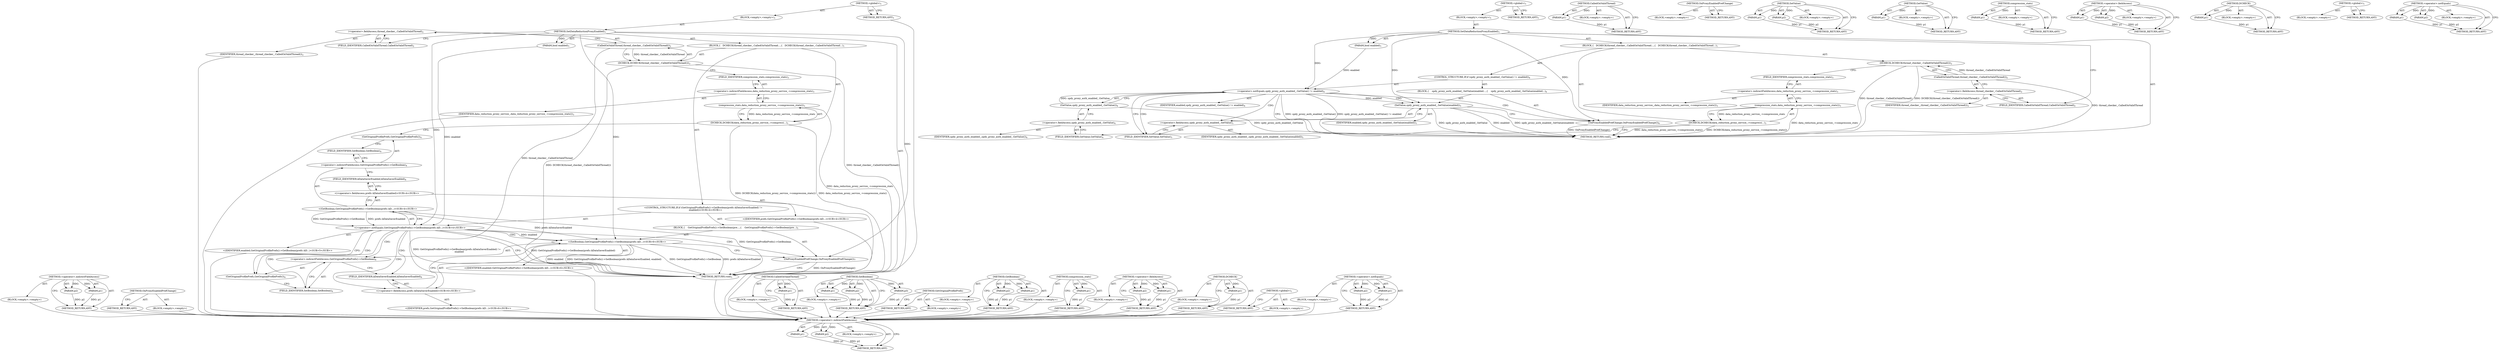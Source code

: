 digraph "&lt;operator&gt;.notEquals" {
vulnerable_69 [label=<(METHOD,&lt;operator&gt;.indirectFieldAccess)>];
vulnerable_70 [label=<(PARAM,p1)>];
vulnerable_71 [label=<(PARAM,p2)>];
vulnerable_72 [label=<(BLOCK,&lt;empty&gt;,&lt;empty&gt;)>];
vulnerable_73 [label=<(METHOD_RETURN,ANY)>];
vulnerable_6 [label=<(METHOD,&lt;global&gt;)<SUB>1</SUB>>];
vulnerable_7 [label=<(BLOCK,&lt;empty&gt;,&lt;empty&gt;)<SUB>1</SUB>>];
vulnerable_8 [label=<(METHOD,SetDataReductionProxyEnabled)<SUB>1</SUB>>];
vulnerable_9 [label=<(PARAM,bool enabled)<SUB>1</SUB>>];
vulnerable_10 [label=<(BLOCK,{
   DCHECK(thread_checker_.CalledOnValidThread...,{
   DCHECK(thread_checker_.CalledOnValidThread...)<SUB>1</SUB>>];
vulnerable_11 [label=<(DCHECK,DCHECK(thread_checker_.CalledOnValidThread()))<SUB>2</SUB>>];
vulnerable_12 [label=<(CalledOnValidThread,thread_checker_.CalledOnValidThread())<SUB>2</SUB>>];
vulnerable_13 [label=<(&lt;operator&gt;.fieldAccess,thread_checker_.CalledOnValidThread)<SUB>2</SUB>>];
vulnerable_14 [label=<(IDENTIFIER,thread_checker_,thread_checker_.CalledOnValidThread())<SUB>2</SUB>>];
vulnerable_15 [label=<(FIELD_IDENTIFIER,CalledOnValidThread,CalledOnValidThread)<SUB>2</SUB>>];
vulnerable_16 [label=<(DCHECK,DCHECK(data_reduction_proxy_service_-&gt;compressi...)<SUB>3</SUB>>];
vulnerable_17 [label=<(compression_stats,data_reduction_proxy_service_-&gt;compression_stats())<SUB>3</SUB>>];
vulnerable_18 [label=<(&lt;operator&gt;.indirectFieldAccess,data_reduction_proxy_service_-&gt;compression_stats)<SUB>3</SUB>>];
vulnerable_19 [label=<(IDENTIFIER,data_reduction_proxy_service_,data_reduction_proxy_service_-&gt;compression_stats())<SUB>3</SUB>>];
vulnerable_20 [label=<(FIELD_IDENTIFIER,compression_stats,compression_stats)<SUB>3</SUB>>];
vulnerable_21 [label=<(CONTROL_STRUCTURE,IF,if (spdy_proxy_auth_enabled_.GetValue() != enabled))<SUB>4</SUB>>];
vulnerable_22 [label=<(&lt;operator&gt;.notEquals,spdy_proxy_auth_enabled_.GetValue() != enabled)<SUB>4</SUB>>];
vulnerable_23 [label=<(GetValue,spdy_proxy_auth_enabled_.GetValue())<SUB>4</SUB>>];
vulnerable_24 [label=<(&lt;operator&gt;.fieldAccess,spdy_proxy_auth_enabled_.GetValue)<SUB>4</SUB>>];
vulnerable_25 [label=<(IDENTIFIER,spdy_proxy_auth_enabled_,spdy_proxy_auth_enabled_.GetValue())<SUB>4</SUB>>];
vulnerable_26 [label=<(FIELD_IDENTIFIER,GetValue,GetValue)<SUB>4</SUB>>];
vulnerable_27 [label=<(IDENTIFIER,enabled,spdy_proxy_auth_enabled_.GetValue() != enabled)<SUB>4</SUB>>];
vulnerable_28 [label=<(BLOCK,{
    spdy_proxy_auth_enabled_.SetValue(enabled...,{
    spdy_proxy_auth_enabled_.SetValue(enabled...)<SUB>4</SUB>>];
vulnerable_29 [label=<(SetValue,spdy_proxy_auth_enabled_.SetValue(enabled))<SUB>5</SUB>>];
vulnerable_30 [label=<(&lt;operator&gt;.fieldAccess,spdy_proxy_auth_enabled_.SetValue)<SUB>5</SUB>>];
vulnerable_31 [label=<(IDENTIFIER,spdy_proxy_auth_enabled_,spdy_proxy_auth_enabled_.SetValue(enabled))<SUB>5</SUB>>];
vulnerable_32 [label=<(FIELD_IDENTIFIER,SetValue,SetValue)<SUB>5</SUB>>];
vulnerable_33 [label=<(IDENTIFIER,enabled,spdy_proxy_auth_enabled_.SetValue(enabled))<SUB>5</SUB>>];
vulnerable_34 [label=<(OnProxyEnabledPrefChange,OnProxyEnabledPrefChange())<SUB>6</SUB>>];
vulnerable_35 [label=<(METHOD_RETURN,void)<SUB>1</SUB>>];
vulnerable_37 [label=<(METHOD_RETURN,ANY)<SUB>1</SUB>>];
vulnerable_56 [label=<(METHOD,CalledOnValidThread)>];
vulnerable_57 [label=<(PARAM,p1)>];
vulnerable_58 [label=<(BLOCK,&lt;empty&gt;,&lt;empty&gt;)>];
vulnerable_59 [label=<(METHOD_RETURN,ANY)>];
vulnerable_88 [label=<(METHOD,OnProxyEnabledPrefChange)>];
vulnerable_89 [label=<(BLOCK,&lt;empty&gt;,&lt;empty&gt;)>];
vulnerable_90 [label=<(METHOD_RETURN,ANY)>];
vulnerable_83 [label=<(METHOD,SetValue)>];
vulnerable_84 [label=<(PARAM,p1)>];
vulnerable_85 [label=<(PARAM,p2)>];
vulnerable_86 [label=<(BLOCK,&lt;empty&gt;,&lt;empty&gt;)>];
vulnerable_87 [label=<(METHOD_RETURN,ANY)>];
vulnerable_79 [label=<(METHOD,GetValue)>];
vulnerable_80 [label=<(PARAM,p1)>];
vulnerable_81 [label=<(BLOCK,&lt;empty&gt;,&lt;empty&gt;)>];
vulnerable_82 [label=<(METHOD_RETURN,ANY)>];
vulnerable_65 [label=<(METHOD,compression_stats)>];
vulnerable_66 [label=<(PARAM,p1)>];
vulnerable_67 [label=<(BLOCK,&lt;empty&gt;,&lt;empty&gt;)>];
vulnerable_68 [label=<(METHOD_RETURN,ANY)>];
vulnerable_60 [label=<(METHOD,&lt;operator&gt;.fieldAccess)>];
vulnerable_61 [label=<(PARAM,p1)>];
vulnerable_62 [label=<(PARAM,p2)>];
vulnerable_63 [label=<(BLOCK,&lt;empty&gt;,&lt;empty&gt;)>];
vulnerable_64 [label=<(METHOD_RETURN,ANY)>];
vulnerable_52 [label=<(METHOD,DCHECK)>];
vulnerable_53 [label=<(PARAM,p1)>];
vulnerable_54 [label=<(BLOCK,&lt;empty&gt;,&lt;empty&gt;)>];
vulnerable_55 [label=<(METHOD_RETURN,ANY)>];
vulnerable_46 [label=<(METHOD,&lt;global&gt;)<SUB>1</SUB>>];
vulnerable_47 [label=<(BLOCK,&lt;empty&gt;,&lt;empty&gt;)>];
vulnerable_48 [label=<(METHOD_RETURN,ANY)>];
vulnerable_74 [label=<(METHOD,&lt;operator&gt;.notEquals)>];
vulnerable_75 [label=<(PARAM,p1)>];
vulnerable_76 [label=<(PARAM,p2)>];
vulnerable_77 [label=<(BLOCK,&lt;empty&gt;,&lt;empty&gt;)>];
vulnerable_78 [label=<(METHOD_RETURN,ANY)>];
fixed_75 [label=<(METHOD,&lt;operator&gt;.indirectFieldAccess)>];
fixed_76 [label=<(PARAM,p1)>];
fixed_77 [label=<(PARAM,p2)>];
fixed_78 [label=<(BLOCK,&lt;empty&gt;,&lt;empty&gt;)>];
fixed_79 [label=<(METHOD_RETURN,ANY)>];
fixed_99 [label=<(METHOD,OnProxyEnabledPrefChange)>];
fixed_100 [label=<(BLOCK,&lt;empty&gt;,&lt;empty&gt;)>];
fixed_101 [label=<(METHOD_RETURN,ANY)>];
fixed_6 [label=<(METHOD,&lt;global&gt;)<SUB>1</SUB>>];
fixed_7 [label=<(BLOCK,&lt;empty&gt;,&lt;empty&gt;)<SUB>1</SUB>>];
fixed_8 [label=<(METHOD,SetDataReductionProxyEnabled)<SUB>1</SUB>>];
fixed_9 [label=<(PARAM,bool enabled)<SUB>1</SUB>>];
fixed_10 [label=<(BLOCK,{
   DCHECK(thread_checker_.CalledOnValidThread...,{
   DCHECK(thread_checker_.CalledOnValidThread...)<SUB>1</SUB>>];
fixed_11 [label=<(DCHECK,DCHECK(thread_checker_.CalledOnValidThread()))<SUB>2</SUB>>];
fixed_12 [label=<(CalledOnValidThread,thread_checker_.CalledOnValidThread())<SUB>2</SUB>>];
fixed_13 [label=<(&lt;operator&gt;.fieldAccess,thread_checker_.CalledOnValidThread)<SUB>2</SUB>>];
fixed_14 [label=<(IDENTIFIER,thread_checker_,thread_checker_.CalledOnValidThread())<SUB>2</SUB>>];
fixed_15 [label=<(FIELD_IDENTIFIER,CalledOnValidThread,CalledOnValidThread)<SUB>2</SUB>>];
fixed_16 [label=<(DCHECK,DCHECK(data_reduction_proxy_service_-&gt;compressi...)<SUB>3</SUB>>];
fixed_17 [label=<(compression_stats,data_reduction_proxy_service_-&gt;compression_stats())<SUB>3</SUB>>];
fixed_18 [label=<(&lt;operator&gt;.indirectFieldAccess,data_reduction_proxy_service_-&gt;compression_stats)<SUB>3</SUB>>];
fixed_19 [label=<(IDENTIFIER,data_reduction_proxy_service_,data_reduction_proxy_service_-&gt;compression_stats())<SUB>3</SUB>>];
fixed_20 [label=<(FIELD_IDENTIFIER,compression_stats,compression_stats)<SUB>3</SUB>>];
fixed_21 [label="<(CONTROL_STRUCTURE,IF,if (GetOriginalProfilePrefs()-&gt;GetBoolean(prefs::kDataSaverEnabled) !=
      enabled))<SUB>4</SUB>>"];
fixed_22 [label="<(&lt;operator&gt;.notEquals,GetOriginalProfilePrefs()-&gt;GetBoolean(prefs::kD...)<SUB>4</SUB>>"];
fixed_23 [label="<(GetBoolean,GetOriginalProfilePrefs()-&gt;GetBoolean(prefs::kD...)<SUB>4</SUB>>"];
fixed_24 [label=<(&lt;operator&gt;.indirectFieldAccess,GetOriginalProfilePrefs()-&gt;GetBoolean)<SUB>4</SUB>>];
fixed_25 [label=<(GetOriginalProfilePrefs,GetOriginalProfilePrefs())<SUB>4</SUB>>];
fixed_26 [label=<(FIELD_IDENTIFIER,GetBoolean,GetBoolean)<SUB>4</SUB>>];
fixed_27 [label="<(&lt;operator&gt;.fieldAccess,prefs::kDataSaverEnabled)<SUB>4</SUB>>"];
fixed_28 [label="<(IDENTIFIER,prefs,GetOriginalProfilePrefs()-&gt;GetBoolean(prefs::kD...)<SUB>4</SUB>>"];
fixed_29 [label=<(FIELD_IDENTIFIER,kDataSaverEnabled,kDataSaverEnabled)<SUB>4</SUB>>];
fixed_30 [label="<(IDENTIFIER,enabled,GetOriginalProfilePrefs()-&gt;GetBoolean(prefs::kD...)<SUB>5</SUB>>"];
fixed_31 [label=<(BLOCK,{
    GetOriginalProfilePrefs()-&gt;SetBoolean(pre...,{
    GetOriginalProfilePrefs()-&gt;SetBoolean(pre...)<SUB>5</SUB>>];
fixed_32 [label="<(SetBoolean,GetOriginalProfilePrefs()-&gt;SetBoolean(prefs::kD...)<SUB>6</SUB>>"];
fixed_33 [label=<(&lt;operator&gt;.indirectFieldAccess,GetOriginalProfilePrefs()-&gt;SetBoolean)<SUB>6</SUB>>];
fixed_34 [label=<(GetOriginalProfilePrefs,GetOriginalProfilePrefs())<SUB>6</SUB>>];
fixed_35 [label=<(FIELD_IDENTIFIER,SetBoolean,SetBoolean)<SUB>6</SUB>>];
fixed_36 [label="<(&lt;operator&gt;.fieldAccess,prefs::kDataSaverEnabled)<SUB>6</SUB>>"];
fixed_37 [label="<(IDENTIFIER,prefs,GetOriginalProfilePrefs()-&gt;SetBoolean(prefs::kD...)<SUB>6</SUB>>"];
fixed_38 [label=<(FIELD_IDENTIFIER,kDataSaverEnabled,kDataSaverEnabled)<SUB>6</SUB>>];
fixed_39 [label="<(IDENTIFIER,enabled,GetOriginalProfilePrefs()-&gt;SetBoolean(prefs::kD...)<SUB>6</SUB>>"];
fixed_40 [label=<(OnProxyEnabledPrefChange,OnProxyEnabledPrefChange())<SUB>7</SUB>>];
fixed_41 [label=<(METHOD_RETURN,void)<SUB>1</SUB>>];
fixed_43 [label=<(METHOD_RETURN,ANY)<SUB>1</SUB>>];
fixed_62 [label=<(METHOD,CalledOnValidThread)>];
fixed_63 [label=<(PARAM,p1)>];
fixed_64 [label=<(BLOCK,&lt;empty&gt;,&lt;empty&gt;)>];
fixed_65 [label=<(METHOD_RETURN,ANY)>];
fixed_93 [label=<(METHOD,SetBoolean)>];
fixed_94 [label=<(PARAM,p1)>];
fixed_95 [label=<(PARAM,p2)>];
fixed_96 [label=<(PARAM,p3)>];
fixed_97 [label=<(BLOCK,&lt;empty&gt;,&lt;empty&gt;)>];
fixed_98 [label=<(METHOD_RETURN,ANY)>];
fixed_90 [label=<(METHOD,GetOriginalProfilePrefs)>];
fixed_91 [label=<(BLOCK,&lt;empty&gt;,&lt;empty&gt;)>];
fixed_92 [label=<(METHOD_RETURN,ANY)>];
fixed_85 [label=<(METHOD,GetBoolean)>];
fixed_86 [label=<(PARAM,p1)>];
fixed_87 [label=<(PARAM,p2)>];
fixed_88 [label=<(BLOCK,&lt;empty&gt;,&lt;empty&gt;)>];
fixed_89 [label=<(METHOD_RETURN,ANY)>];
fixed_71 [label=<(METHOD,compression_stats)>];
fixed_72 [label=<(PARAM,p1)>];
fixed_73 [label=<(BLOCK,&lt;empty&gt;,&lt;empty&gt;)>];
fixed_74 [label=<(METHOD_RETURN,ANY)>];
fixed_66 [label=<(METHOD,&lt;operator&gt;.fieldAccess)>];
fixed_67 [label=<(PARAM,p1)>];
fixed_68 [label=<(PARAM,p2)>];
fixed_69 [label=<(BLOCK,&lt;empty&gt;,&lt;empty&gt;)>];
fixed_70 [label=<(METHOD_RETURN,ANY)>];
fixed_58 [label=<(METHOD,DCHECK)>];
fixed_59 [label=<(PARAM,p1)>];
fixed_60 [label=<(BLOCK,&lt;empty&gt;,&lt;empty&gt;)>];
fixed_61 [label=<(METHOD_RETURN,ANY)>];
fixed_52 [label=<(METHOD,&lt;global&gt;)<SUB>1</SUB>>];
fixed_53 [label=<(BLOCK,&lt;empty&gt;,&lt;empty&gt;)>];
fixed_54 [label=<(METHOD_RETURN,ANY)>];
fixed_80 [label=<(METHOD,&lt;operator&gt;.notEquals)>];
fixed_81 [label=<(PARAM,p1)>];
fixed_82 [label=<(PARAM,p2)>];
fixed_83 [label=<(BLOCK,&lt;empty&gt;,&lt;empty&gt;)>];
fixed_84 [label=<(METHOD_RETURN,ANY)>];
vulnerable_69 -> vulnerable_70  [key=0, label="AST: "];
vulnerable_69 -> vulnerable_70  [key=1, label="DDG: "];
vulnerable_69 -> vulnerable_72  [key=0, label="AST: "];
vulnerable_69 -> vulnerable_71  [key=0, label="AST: "];
vulnerable_69 -> vulnerable_71  [key=1, label="DDG: "];
vulnerable_69 -> vulnerable_73  [key=0, label="AST: "];
vulnerable_69 -> vulnerable_73  [key=1, label="CFG: "];
vulnerable_70 -> vulnerable_73  [key=0, label="DDG: p1"];
vulnerable_71 -> vulnerable_73  [key=0, label="DDG: p2"];
vulnerable_6 -> vulnerable_7  [key=0, label="AST: "];
vulnerable_6 -> vulnerable_37  [key=0, label="AST: "];
vulnerable_6 -> vulnerable_37  [key=1, label="CFG: "];
vulnerable_7 -> vulnerable_8  [key=0, label="AST: "];
vulnerable_8 -> vulnerable_9  [key=0, label="AST: "];
vulnerable_8 -> vulnerable_9  [key=1, label="DDG: "];
vulnerable_8 -> vulnerable_10  [key=0, label="AST: "];
vulnerable_8 -> vulnerable_35  [key=0, label="AST: "];
vulnerable_8 -> vulnerable_15  [key=0, label="CFG: "];
vulnerable_8 -> vulnerable_22  [key=0, label="DDG: "];
vulnerable_8 -> vulnerable_34  [key=0, label="DDG: "];
vulnerable_8 -> vulnerable_29  [key=0, label="DDG: "];
vulnerable_9 -> vulnerable_22  [key=0, label="DDG: enabled"];
vulnerable_10 -> vulnerable_11  [key=0, label="AST: "];
vulnerable_10 -> vulnerable_16  [key=0, label="AST: "];
vulnerable_10 -> vulnerable_21  [key=0, label="AST: "];
vulnerable_11 -> vulnerable_12  [key=0, label="AST: "];
vulnerable_11 -> vulnerable_20  [key=0, label="CFG: "];
vulnerable_11 -> vulnerable_35  [key=0, label="DDG: thread_checker_.CalledOnValidThread()"];
vulnerable_11 -> vulnerable_35  [key=1, label="DDG: DCHECK(thread_checker_.CalledOnValidThread())"];
vulnerable_12 -> vulnerable_13  [key=0, label="AST: "];
vulnerable_12 -> vulnerable_11  [key=0, label="CFG: "];
vulnerable_12 -> vulnerable_11  [key=1, label="DDG: thread_checker_.CalledOnValidThread"];
vulnerable_12 -> vulnerable_35  [key=0, label="DDG: thread_checker_.CalledOnValidThread"];
vulnerable_13 -> vulnerable_14  [key=0, label="AST: "];
vulnerable_13 -> vulnerable_15  [key=0, label="AST: "];
vulnerable_13 -> vulnerable_12  [key=0, label="CFG: "];
vulnerable_15 -> vulnerable_13  [key=0, label="CFG: "];
vulnerable_16 -> vulnerable_17  [key=0, label="AST: "];
vulnerable_16 -> vulnerable_26  [key=0, label="CFG: "];
vulnerable_16 -> vulnerable_35  [key=0, label="DDG: data_reduction_proxy_service_-&gt;compression_stats()"];
vulnerable_16 -> vulnerable_35  [key=1, label="DDG: DCHECK(data_reduction_proxy_service_-&gt;compression_stats())"];
vulnerable_17 -> vulnerable_18  [key=0, label="AST: "];
vulnerable_17 -> vulnerable_16  [key=0, label="CFG: "];
vulnerable_17 -> vulnerable_16  [key=1, label="DDG: data_reduction_proxy_service_-&gt;compression_stats"];
vulnerable_17 -> vulnerable_35  [key=0, label="DDG: data_reduction_proxy_service_-&gt;compression_stats"];
vulnerable_18 -> vulnerable_19  [key=0, label="AST: "];
vulnerable_18 -> vulnerable_20  [key=0, label="AST: "];
vulnerable_18 -> vulnerable_17  [key=0, label="CFG: "];
vulnerable_20 -> vulnerable_18  [key=0, label="CFG: "];
vulnerable_21 -> vulnerable_22  [key=0, label="AST: "];
vulnerable_21 -> vulnerable_28  [key=0, label="AST: "];
vulnerable_22 -> vulnerable_23  [key=0, label="AST: "];
vulnerable_22 -> vulnerable_27  [key=0, label="AST: "];
vulnerable_22 -> vulnerable_35  [key=0, label="CFG: "];
vulnerable_22 -> vulnerable_35  [key=1, label="DDG: spdy_proxy_auth_enabled_.GetValue()"];
vulnerable_22 -> vulnerable_35  [key=2, label="DDG: spdy_proxy_auth_enabled_.GetValue() != enabled"];
vulnerable_22 -> vulnerable_32  [key=0, label="CFG: "];
vulnerable_22 -> vulnerable_32  [key=1, label="CDG: "];
vulnerable_22 -> vulnerable_29  [key=0, label="DDG: enabled"];
vulnerable_22 -> vulnerable_29  [key=1, label="CDG: "];
vulnerable_22 -> vulnerable_30  [key=0, label="CDG: "];
vulnerable_22 -> vulnerable_34  [key=0, label="CDG: "];
vulnerable_23 -> vulnerable_24  [key=0, label="AST: "];
vulnerable_23 -> vulnerable_22  [key=0, label="CFG: "];
vulnerable_23 -> vulnerable_22  [key=1, label="DDG: spdy_proxy_auth_enabled_.GetValue"];
vulnerable_23 -> vulnerable_35  [key=0, label="DDG: spdy_proxy_auth_enabled_.GetValue"];
vulnerable_24 -> vulnerable_25  [key=0, label="AST: "];
vulnerable_24 -> vulnerable_26  [key=0, label="AST: "];
vulnerable_24 -> vulnerable_23  [key=0, label="CFG: "];
vulnerable_26 -> vulnerable_24  [key=0, label="CFG: "];
vulnerable_28 -> vulnerable_29  [key=0, label="AST: "];
vulnerable_28 -> vulnerable_34  [key=0, label="AST: "];
vulnerable_29 -> vulnerable_30  [key=0, label="AST: "];
vulnerable_29 -> vulnerable_33  [key=0, label="AST: "];
vulnerable_29 -> vulnerable_34  [key=0, label="CFG: "];
vulnerable_29 -> vulnerable_35  [key=0, label="DDG: spdy_proxy_auth_enabled_.SetValue"];
vulnerable_29 -> vulnerable_35  [key=1, label="DDG: enabled"];
vulnerable_29 -> vulnerable_35  [key=2, label="DDG: spdy_proxy_auth_enabled_.SetValue(enabled)"];
vulnerable_30 -> vulnerable_31  [key=0, label="AST: "];
vulnerable_30 -> vulnerable_32  [key=0, label="AST: "];
vulnerable_30 -> vulnerable_29  [key=0, label="CFG: "];
vulnerable_32 -> vulnerable_30  [key=0, label="CFG: "];
vulnerable_34 -> vulnerable_35  [key=0, label="CFG: "];
vulnerable_34 -> vulnerable_35  [key=1, label="DDG: OnProxyEnabledPrefChange()"];
vulnerable_56 -> vulnerable_57  [key=0, label="AST: "];
vulnerable_56 -> vulnerable_57  [key=1, label="DDG: "];
vulnerable_56 -> vulnerable_58  [key=0, label="AST: "];
vulnerable_56 -> vulnerable_59  [key=0, label="AST: "];
vulnerable_56 -> vulnerable_59  [key=1, label="CFG: "];
vulnerable_57 -> vulnerable_59  [key=0, label="DDG: p1"];
vulnerable_88 -> vulnerable_89  [key=0, label="AST: "];
vulnerable_88 -> vulnerable_90  [key=0, label="AST: "];
vulnerable_88 -> vulnerable_90  [key=1, label="CFG: "];
vulnerable_83 -> vulnerable_84  [key=0, label="AST: "];
vulnerable_83 -> vulnerable_84  [key=1, label="DDG: "];
vulnerable_83 -> vulnerable_86  [key=0, label="AST: "];
vulnerable_83 -> vulnerable_85  [key=0, label="AST: "];
vulnerable_83 -> vulnerable_85  [key=1, label="DDG: "];
vulnerable_83 -> vulnerable_87  [key=0, label="AST: "];
vulnerable_83 -> vulnerable_87  [key=1, label="CFG: "];
vulnerable_84 -> vulnerable_87  [key=0, label="DDG: p1"];
vulnerable_85 -> vulnerable_87  [key=0, label="DDG: p2"];
vulnerable_79 -> vulnerable_80  [key=0, label="AST: "];
vulnerable_79 -> vulnerable_80  [key=1, label="DDG: "];
vulnerable_79 -> vulnerable_81  [key=0, label="AST: "];
vulnerable_79 -> vulnerable_82  [key=0, label="AST: "];
vulnerable_79 -> vulnerable_82  [key=1, label="CFG: "];
vulnerable_80 -> vulnerable_82  [key=0, label="DDG: p1"];
vulnerable_65 -> vulnerable_66  [key=0, label="AST: "];
vulnerable_65 -> vulnerable_66  [key=1, label="DDG: "];
vulnerable_65 -> vulnerable_67  [key=0, label="AST: "];
vulnerable_65 -> vulnerable_68  [key=0, label="AST: "];
vulnerable_65 -> vulnerable_68  [key=1, label="CFG: "];
vulnerable_66 -> vulnerable_68  [key=0, label="DDG: p1"];
vulnerable_60 -> vulnerable_61  [key=0, label="AST: "];
vulnerable_60 -> vulnerable_61  [key=1, label="DDG: "];
vulnerable_60 -> vulnerable_63  [key=0, label="AST: "];
vulnerable_60 -> vulnerable_62  [key=0, label="AST: "];
vulnerable_60 -> vulnerable_62  [key=1, label="DDG: "];
vulnerable_60 -> vulnerable_64  [key=0, label="AST: "];
vulnerable_60 -> vulnerable_64  [key=1, label="CFG: "];
vulnerable_61 -> vulnerable_64  [key=0, label="DDG: p1"];
vulnerable_62 -> vulnerable_64  [key=0, label="DDG: p2"];
vulnerable_52 -> vulnerable_53  [key=0, label="AST: "];
vulnerable_52 -> vulnerable_53  [key=1, label="DDG: "];
vulnerable_52 -> vulnerable_54  [key=0, label="AST: "];
vulnerable_52 -> vulnerable_55  [key=0, label="AST: "];
vulnerable_52 -> vulnerable_55  [key=1, label="CFG: "];
vulnerable_53 -> vulnerable_55  [key=0, label="DDG: p1"];
vulnerable_46 -> vulnerable_47  [key=0, label="AST: "];
vulnerable_46 -> vulnerable_48  [key=0, label="AST: "];
vulnerable_46 -> vulnerable_48  [key=1, label="CFG: "];
vulnerable_74 -> vulnerable_75  [key=0, label="AST: "];
vulnerable_74 -> vulnerable_75  [key=1, label="DDG: "];
vulnerable_74 -> vulnerable_77  [key=0, label="AST: "];
vulnerable_74 -> vulnerable_76  [key=0, label="AST: "];
vulnerable_74 -> vulnerable_76  [key=1, label="DDG: "];
vulnerable_74 -> vulnerable_78  [key=0, label="AST: "];
vulnerable_74 -> vulnerable_78  [key=1, label="CFG: "];
vulnerable_75 -> vulnerable_78  [key=0, label="DDG: p1"];
vulnerable_76 -> vulnerable_78  [key=0, label="DDG: p2"];
fixed_75 -> fixed_76  [key=0, label="AST: "];
fixed_75 -> fixed_76  [key=1, label="DDG: "];
fixed_75 -> fixed_78  [key=0, label="AST: "];
fixed_75 -> fixed_77  [key=0, label="AST: "];
fixed_75 -> fixed_77  [key=1, label="DDG: "];
fixed_75 -> fixed_79  [key=0, label="AST: "];
fixed_75 -> fixed_79  [key=1, label="CFG: "];
fixed_76 -> fixed_79  [key=0, label="DDG: p1"];
fixed_77 -> fixed_79  [key=0, label="DDG: p2"];
fixed_78 -> vulnerable_69  [key=0];
fixed_79 -> vulnerable_69  [key=0];
fixed_99 -> fixed_100  [key=0, label="AST: "];
fixed_99 -> fixed_101  [key=0, label="AST: "];
fixed_99 -> fixed_101  [key=1, label="CFG: "];
fixed_100 -> vulnerable_69  [key=0];
fixed_101 -> vulnerable_69  [key=0];
fixed_6 -> fixed_7  [key=0, label="AST: "];
fixed_6 -> fixed_43  [key=0, label="AST: "];
fixed_6 -> fixed_43  [key=1, label="CFG: "];
fixed_7 -> fixed_8  [key=0, label="AST: "];
fixed_8 -> fixed_9  [key=0, label="AST: "];
fixed_8 -> fixed_9  [key=1, label="DDG: "];
fixed_8 -> fixed_10  [key=0, label="AST: "];
fixed_8 -> fixed_41  [key=0, label="AST: "];
fixed_8 -> fixed_15  [key=0, label="CFG: "];
fixed_8 -> fixed_22  [key=0, label="DDG: "];
fixed_8 -> fixed_40  [key=0, label="DDG: "];
fixed_8 -> fixed_32  [key=0, label="DDG: "];
fixed_9 -> fixed_22  [key=0, label="DDG: enabled"];
fixed_10 -> fixed_11  [key=0, label="AST: "];
fixed_10 -> fixed_16  [key=0, label="AST: "];
fixed_10 -> fixed_21  [key=0, label="AST: "];
fixed_11 -> fixed_12  [key=0, label="AST: "];
fixed_11 -> fixed_20  [key=0, label="CFG: "];
fixed_11 -> fixed_41  [key=0, label="DDG: thread_checker_.CalledOnValidThread()"];
fixed_11 -> fixed_41  [key=1, label="DDG: DCHECK(thread_checker_.CalledOnValidThread())"];
fixed_12 -> fixed_13  [key=0, label="AST: "];
fixed_12 -> fixed_11  [key=0, label="CFG: "];
fixed_12 -> fixed_11  [key=1, label="DDG: thread_checker_.CalledOnValidThread"];
fixed_12 -> fixed_41  [key=0, label="DDG: thread_checker_.CalledOnValidThread"];
fixed_13 -> fixed_14  [key=0, label="AST: "];
fixed_13 -> fixed_15  [key=0, label="AST: "];
fixed_13 -> fixed_12  [key=0, label="CFG: "];
fixed_14 -> vulnerable_69  [key=0];
fixed_15 -> fixed_13  [key=0, label="CFG: "];
fixed_16 -> fixed_17  [key=0, label="AST: "];
fixed_16 -> fixed_25  [key=0, label="CFG: "];
fixed_16 -> fixed_41  [key=0, label="DDG: data_reduction_proxy_service_-&gt;compression_stats()"];
fixed_16 -> fixed_41  [key=1, label="DDG: DCHECK(data_reduction_proxy_service_-&gt;compression_stats())"];
fixed_17 -> fixed_18  [key=0, label="AST: "];
fixed_17 -> fixed_16  [key=0, label="CFG: "];
fixed_17 -> fixed_16  [key=1, label="DDG: data_reduction_proxy_service_-&gt;compression_stats"];
fixed_17 -> fixed_41  [key=0, label="DDG: data_reduction_proxy_service_-&gt;compression_stats"];
fixed_18 -> fixed_19  [key=0, label="AST: "];
fixed_18 -> fixed_20  [key=0, label="AST: "];
fixed_18 -> fixed_17  [key=0, label="CFG: "];
fixed_19 -> vulnerable_69  [key=0];
fixed_20 -> fixed_18  [key=0, label="CFG: "];
fixed_21 -> fixed_22  [key=0, label="AST: "];
fixed_21 -> fixed_31  [key=0, label="AST: "];
fixed_22 -> fixed_23  [key=0, label="AST: "];
fixed_22 -> fixed_30  [key=0, label="AST: "];
fixed_22 -> fixed_34  [key=0, label="CFG: "];
fixed_22 -> fixed_34  [key=1, label="CDG: "];
fixed_22 -> fixed_41  [key=0, label="CFG: "];
fixed_22 -> fixed_41  [key=1, label="DDG: GetOriginalProfilePrefs()-&gt;GetBoolean(prefs::kDataSaverEnabled)"];
fixed_22 -> fixed_41  [key=2, label="DDG: GetOriginalProfilePrefs()-&gt;GetBoolean(prefs::kDataSaverEnabled) !=
      enabled"];
fixed_22 -> fixed_32  [key=0, label="DDG: enabled"];
fixed_22 -> fixed_32  [key=1, label="CDG: "];
fixed_22 -> fixed_40  [key=0, label="CDG: "];
fixed_22 -> fixed_38  [key=0, label="CDG: "];
fixed_22 -> fixed_33  [key=0, label="CDG: "];
fixed_22 -> fixed_36  [key=0, label="CDG: "];
fixed_22 -> fixed_35  [key=0, label="CDG: "];
fixed_23 -> fixed_24  [key=0, label="AST: "];
fixed_23 -> fixed_27  [key=0, label="AST: "];
fixed_23 -> fixed_22  [key=0, label="CFG: "];
fixed_23 -> fixed_22  [key=1, label="DDG: GetOriginalProfilePrefs()-&gt;GetBoolean"];
fixed_23 -> fixed_22  [key=2, label="DDG: prefs::kDataSaverEnabled"];
fixed_23 -> fixed_41  [key=0, label="DDG: GetOriginalProfilePrefs()-&gt;GetBoolean"];
fixed_23 -> fixed_32  [key=0, label="DDG: prefs::kDataSaverEnabled"];
fixed_24 -> fixed_25  [key=0, label="AST: "];
fixed_24 -> fixed_26  [key=0, label="AST: "];
fixed_24 -> fixed_29  [key=0, label="CFG: "];
fixed_25 -> fixed_26  [key=0, label="CFG: "];
fixed_26 -> fixed_24  [key=0, label="CFG: "];
fixed_27 -> fixed_28  [key=0, label="AST: "];
fixed_27 -> fixed_29  [key=0, label="AST: "];
fixed_27 -> fixed_23  [key=0, label="CFG: "];
fixed_28 -> vulnerable_69  [key=0];
fixed_29 -> fixed_27  [key=0, label="CFG: "];
fixed_30 -> vulnerable_69  [key=0];
fixed_31 -> fixed_32  [key=0, label="AST: "];
fixed_31 -> fixed_40  [key=0, label="AST: "];
fixed_32 -> fixed_33  [key=0, label="AST: "];
fixed_32 -> fixed_36  [key=0, label="AST: "];
fixed_32 -> fixed_39  [key=0, label="AST: "];
fixed_32 -> fixed_40  [key=0, label="CFG: "];
fixed_32 -> fixed_41  [key=0, label="DDG: GetOriginalProfilePrefs()-&gt;SetBoolean"];
fixed_32 -> fixed_41  [key=1, label="DDG: prefs::kDataSaverEnabled"];
fixed_32 -> fixed_41  [key=2, label="DDG: enabled"];
fixed_32 -> fixed_41  [key=3, label="DDG: GetOriginalProfilePrefs()-&gt;SetBoolean(prefs::kDataSaverEnabled, enabled)"];
fixed_33 -> fixed_34  [key=0, label="AST: "];
fixed_33 -> fixed_35  [key=0, label="AST: "];
fixed_33 -> fixed_38  [key=0, label="CFG: "];
fixed_34 -> fixed_35  [key=0, label="CFG: "];
fixed_35 -> fixed_33  [key=0, label="CFG: "];
fixed_36 -> fixed_37  [key=0, label="AST: "];
fixed_36 -> fixed_38  [key=0, label="AST: "];
fixed_36 -> fixed_32  [key=0, label="CFG: "];
fixed_37 -> vulnerable_69  [key=0];
fixed_38 -> fixed_36  [key=0, label="CFG: "];
fixed_39 -> vulnerable_69  [key=0];
fixed_40 -> fixed_41  [key=0, label="CFG: "];
fixed_40 -> fixed_41  [key=1, label="DDG: OnProxyEnabledPrefChange()"];
fixed_41 -> vulnerable_69  [key=0];
fixed_43 -> vulnerable_69  [key=0];
fixed_62 -> fixed_63  [key=0, label="AST: "];
fixed_62 -> fixed_63  [key=1, label="DDG: "];
fixed_62 -> fixed_64  [key=0, label="AST: "];
fixed_62 -> fixed_65  [key=0, label="AST: "];
fixed_62 -> fixed_65  [key=1, label="CFG: "];
fixed_63 -> fixed_65  [key=0, label="DDG: p1"];
fixed_64 -> vulnerable_69  [key=0];
fixed_65 -> vulnerable_69  [key=0];
fixed_93 -> fixed_94  [key=0, label="AST: "];
fixed_93 -> fixed_94  [key=1, label="DDG: "];
fixed_93 -> fixed_97  [key=0, label="AST: "];
fixed_93 -> fixed_95  [key=0, label="AST: "];
fixed_93 -> fixed_95  [key=1, label="DDG: "];
fixed_93 -> fixed_98  [key=0, label="AST: "];
fixed_93 -> fixed_98  [key=1, label="CFG: "];
fixed_93 -> fixed_96  [key=0, label="AST: "];
fixed_93 -> fixed_96  [key=1, label="DDG: "];
fixed_94 -> fixed_98  [key=0, label="DDG: p1"];
fixed_95 -> fixed_98  [key=0, label="DDG: p2"];
fixed_96 -> fixed_98  [key=0, label="DDG: p3"];
fixed_97 -> vulnerable_69  [key=0];
fixed_98 -> vulnerable_69  [key=0];
fixed_90 -> fixed_91  [key=0, label="AST: "];
fixed_90 -> fixed_92  [key=0, label="AST: "];
fixed_90 -> fixed_92  [key=1, label="CFG: "];
fixed_91 -> vulnerable_69  [key=0];
fixed_92 -> vulnerable_69  [key=0];
fixed_85 -> fixed_86  [key=0, label="AST: "];
fixed_85 -> fixed_86  [key=1, label="DDG: "];
fixed_85 -> fixed_88  [key=0, label="AST: "];
fixed_85 -> fixed_87  [key=0, label="AST: "];
fixed_85 -> fixed_87  [key=1, label="DDG: "];
fixed_85 -> fixed_89  [key=0, label="AST: "];
fixed_85 -> fixed_89  [key=1, label="CFG: "];
fixed_86 -> fixed_89  [key=0, label="DDG: p1"];
fixed_87 -> fixed_89  [key=0, label="DDG: p2"];
fixed_88 -> vulnerable_69  [key=0];
fixed_89 -> vulnerable_69  [key=0];
fixed_71 -> fixed_72  [key=0, label="AST: "];
fixed_71 -> fixed_72  [key=1, label="DDG: "];
fixed_71 -> fixed_73  [key=0, label="AST: "];
fixed_71 -> fixed_74  [key=0, label="AST: "];
fixed_71 -> fixed_74  [key=1, label="CFG: "];
fixed_72 -> fixed_74  [key=0, label="DDG: p1"];
fixed_73 -> vulnerable_69  [key=0];
fixed_74 -> vulnerable_69  [key=0];
fixed_66 -> fixed_67  [key=0, label="AST: "];
fixed_66 -> fixed_67  [key=1, label="DDG: "];
fixed_66 -> fixed_69  [key=0, label="AST: "];
fixed_66 -> fixed_68  [key=0, label="AST: "];
fixed_66 -> fixed_68  [key=1, label="DDG: "];
fixed_66 -> fixed_70  [key=0, label="AST: "];
fixed_66 -> fixed_70  [key=1, label="CFG: "];
fixed_67 -> fixed_70  [key=0, label="DDG: p1"];
fixed_68 -> fixed_70  [key=0, label="DDG: p2"];
fixed_69 -> vulnerable_69  [key=0];
fixed_70 -> vulnerable_69  [key=0];
fixed_58 -> fixed_59  [key=0, label="AST: "];
fixed_58 -> fixed_59  [key=1, label="DDG: "];
fixed_58 -> fixed_60  [key=0, label="AST: "];
fixed_58 -> fixed_61  [key=0, label="AST: "];
fixed_58 -> fixed_61  [key=1, label="CFG: "];
fixed_59 -> fixed_61  [key=0, label="DDG: p1"];
fixed_60 -> vulnerable_69  [key=0];
fixed_61 -> vulnerable_69  [key=0];
fixed_52 -> fixed_53  [key=0, label="AST: "];
fixed_52 -> fixed_54  [key=0, label="AST: "];
fixed_52 -> fixed_54  [key=1, label="CFG: "];
fixed_53 -> vulnerable_69  [key=0];
fixed_54 -> vulnerable_69  [key=0];
fixed_80 -> fixed_81  [key=0, label="AST: "];
fixed_80 -> fixed_81  [key=1, label="DDG: "];
fixed_80 -> fixed_83  [key=0, label="AST: "];
fixed_80 -> fixed_82  [key=0, label="AST: "];
fixed_80 -> fixed_82  [key=1, label="DDG: "];
fixed_80 -> fixed_84  [key=0, label="AST: "];
fixed_80 -> fixed_84  [key=1, label="CFG: "];
fixed_81 -> fixed_84  [key=0, label="DDG: p1"];
fixed_82 -> fixed_84  [key=0, label="DDG: p2"];
fixed_83 -> vulnerable_69  [key=0];
fixed_84 -> vulnerable_69  [key=0];
}
